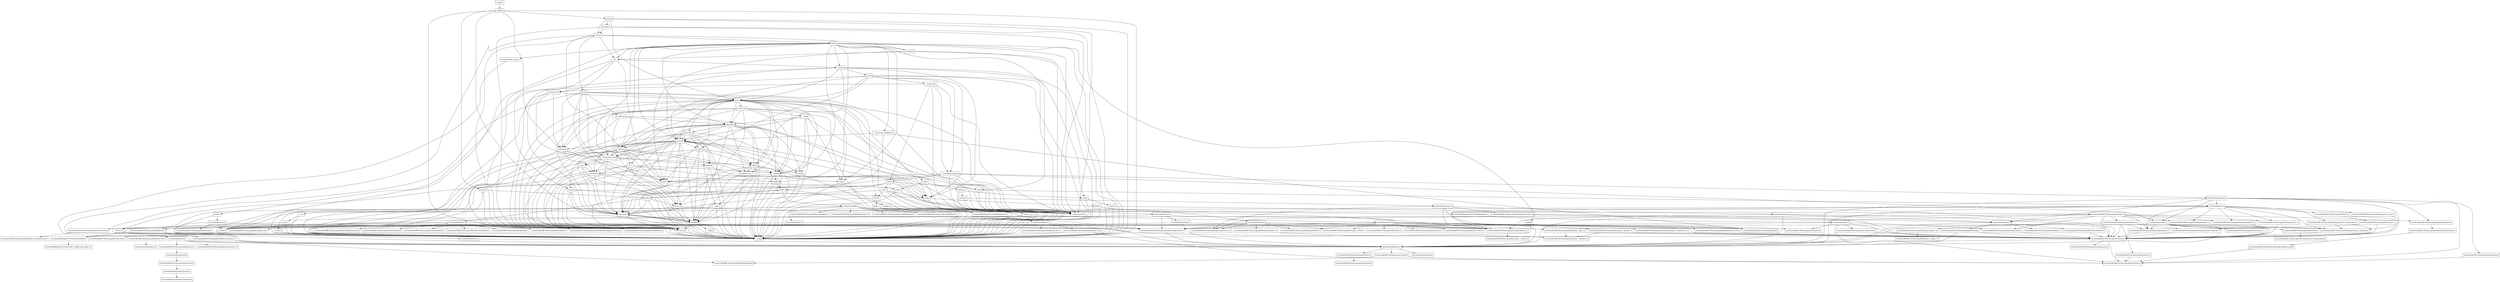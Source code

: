 digraph "dependencies" {
  header_0 [ shape="box", label="\<stdin\>" ];
  header_1 [ shape="box", label="complex" ];
  header_10 [ shape="box", label="/usr/include/pthread.h" ];
  header_100 [ shape="box", label="cstdio" ];
  header_101 [ shape="box", label="stdio.h" ];
  header_102 [ shape="box", label="/usr/include/stdio.h" ];
  header_103 [ shape="box", label="/usr/include/x86_64-linux-gnu/bits/types/__fpos_t.h" ];
  header_104 [ shape="box", label="/usr/include/x86_64-linux-gnu/bits/types/__fpos64_t.h" ];
  header_105 [ shape="box", label="/usr/include/x86_64-linux-gnu/bits/types/struct_FILE.h" ];
  header_106 [ shape="box", label="/usr/include/x86_64-linux-gnu/bits/types/cookie_io_functions_t.h" ];
  header_107 [ shape="box", label="/usr/include/x86_64-linux-gnu/bits/stdio_lim.h" ];
  header_108 [ shape="box", label="/usr/include/x86_64-linux-gnu/bits/sys_errlist.h" ];
  header_109 [ shape="box", label="/usr/include/x86_64-linux-gnu/bits/stdio.h" ];
  header_11 [ shape="box", label="type_traits" ];
  header_110 [ shape="box", label="memory" ];
  header_111 [ shape="box", label="typeinfo" ];
  header_112 [ shape="box", label="new" ];
  header_113 [ shape="box", label="iterator" ];
  header_114 [ shape="box", label="__functional_base" ];
  header_115 [ shape="box", label="tuple" ];
  header_116 [ shape="box", label="cassert" ];
  header_117 [ shape="box", label="/usr/include/assert.h" ];
  header_118 [ shape="box", label="atomic" ];
  header_119 [ shape="box", label="functional" ];
  header_12 [ shape="box", label="cstddef" ];
  header_120 [ shape="box", label="bit" ];
  header_121 [ shape="box", label="cwchar" ];
  header_122 [ shape="box", label="cwctype" ];
  header_123 [ shape="box", label="cctype" ];
  header_124 [ shape="box", label="ctype.h" ];
  header_125 [ shape="box", label="/usr/include/ctype.h" ];
  header_126 [ shape="box", label="wctype.h" ];
  header_127 [ shape="box", label="/usr/include/wctype.h" ];
  header_128 [ shape="box", label="/usr/include/x86_64-linux-gnu/bits/wctype-wchar.h" ];
  header_129 [ shape="box", label="mutex" ];
  header_13 [ shape="box", label="version" ];
  header_130 [ shape="box", label="__mutex_base" ];
  header_131 [ shape="box", label="chrono" ];
  header_132 [ shape="box", label="ctime" ];
  header_133 [ shape="box", label="/usr/include/time.h" ];
  header_134 [ shape="box", label="/usr/include/x86_64-linux-gnu/bits/time.h" ];
  header_135 [ shape="box", label="/usr/include/x86_64-linux-gnu/bits/timex.h" ];
  header_136 [ shape="box", label="/usr/include/x86_64-linux-gnu/bits/types/struct_tm.h" ];
  header_137 [ shape="box", label="/usr/include/x86_64-linux-gnu/bits/types/struct_itimerspec.h" ];
  header_138 [ shape="box", label="ratio" ];
  header_139 [ shape="box", label="climits" ];
  header_14 [ shape="box", label="/usr/local/lib/clang/10.0.0/include/stddef.h" ];
  header_140 [ shape="box", label="limits.h" ];
  header_141 [ shape="box", label="/usr/local/lib/clang/10.0.0/include/limits.h" ];
  header_142 [ shape="box", label="/usr/include/limits.h" ];
  header_143 [ shape="box", label="/usr/include/x86_64-linux-gnu/bits/posix1_lim.h" ];
  header_144 [ shape="box", label="/usr/include/x86_64-linux-gnu/bits/local_lim.h" ];
  header_145 [ shape="box", label="/usr/include/linux/limits.h" ];
  header_146 [ shape="box", label="/usr/include/x86_64-linux-gnu/bits/posix2_lim.h" ];
  header_147 [ shape="box", label="/usr/include/x86_64-linux-gnu/bits/xopen_lim.h" ];
  header_148 [ shape="box", label="/usr/include/x86_64-linux-gnu/bits/uio_lim.h" ];
  header_149 [ shape="box", label="system_error" ];
  header_15 [ shape="box", label="/usr/local/lib/clang/10.0.0/include/__stddef_max_align_t.h" ];
  header_150 [ shape="box", label="__errc" ];
  header_151 [ shape="box", label="cerrno" ];
  header_152 [ shape="box", label="errno.h" ];
  header_153 [ shape="box", label="/usr/include/errno.h" ];
  header_154 [ shape="box", label="/usr/include/x86_64-linux-gnu/bits/errno.h" ];
  header_155 [ shape="box", label="/usr/include/linux/errno.h" ];
  header_156 [ shape="box", label="/usr/include/x86_64-linux-gnu/asm/errno.h" ];
  header_157 [ shape="box", label="/usr/include/asm-generic/errno.h" ];
  header_158 [ shape="box", label="/usr/include/asm-generic/errno-base.h" ];
  header_159 [ shape="box", label="/usr/include/x86_64-linux-gnu/bits/types/error_t.h" ];
  header_16 [ shape="box", label="__nullptr" ];
  header_160 [ shape="box", label="__threading_support" ];
  header_161 [ shape="box", label="/usr/include/sched.h" ];
  header_162 [ shape="box", label="/usr/include/x86_64-linux-gnu/bits/sched.h" ];
  header_163 [ shape="box", label="/usr/include/x86_64-linux-gnu/bits/types/struct_sched_param.h" ];
  header_164 [ shape="box", label="/usr/include/x86_64-linux-gnu/bits/cpu-set.h" ];
  header_165 [ shape="box", label="/usr/include/x86_64-linux-gnu/bits/setjmp.h" ];
  header_166 [ shape="box", label="locale.h" ];
  header_167 [ shape="box", label="/usr/include/locale.h" ];
  header_168 [ shape="box", label="/usr/include/x86_64-linux-gnu/bits/locale.h" ];
  header_169 [ shape="box", label="streambuf" ];
  header_17 [ shape="box", label="stdexcept" ];
  header_170 [ shape="box", label="locale" ];
  header_171 [ shape="box", label="cstdarg" ];
  header_172 [ shape="box", label="/usr/include/nl_types.h" ];
  header_173 [ shape="box", label="__bsd_locale_fallbacks.h" ];
  header_174 [ shape="box", label="bitset" ];
  header_175 [ shape="box", label="__bit_reference" ];
  header_176 [ shape="box", label="istream" ];
  header_18 [ shape="box", label="exception" ];
  header_19 [ shape="box", label="cstdlib" ];
  header_2 [ shape="box", label="__config" ];
  header_20 [ shape="box", label="stdlib.h" ];
  header_21 [ shape="box", label="/usr/include/stdlib.h" ];
  header_22 [ shape="box", label="/usr/include/x86_64-linux-gnu/bits/libc-header-start.h" ];
  header_23 [ shape="box", label="stddef.h" ];
  header_24 [ shape="box", label="/usr/include/x86_64-linux-gnu/bits/waitflags.h" ];
  header_25 [ shape="box", label="/usr/include/x86_64-linux-gnu/bits/waitstatus.h" ];
  header_26 [ shape="box", label="/usr/include/x86_64-linux-gnu/bits/floatn.h" ];
  header_27 [ shape="box", label="/usr/include/x86_64-linux-gnu/bits/floatn-common.h" ];
  header_28 [ shape="box", label="/usr/include/x86_64-linux-gnu/bits/types/locale_t.h" ];
  header_29 [ shape="box", label="/usr/include/x86_64-linux-gnu/bits/types/__locale_t.h" ];
  header_3 [ shape="box", label="/usr/include/features.h" ];
  header_30 [ shape="box", label="/usr/include/x86_64-linux-gnu/sys/types.h" ];
  header_31 [ shape="box", label="/usr/include/x86_64-linux-gnu/bits/types.h" ];
  header_32 [ shape="box", label="/usr/include/x86_64-linux-gnu/bits/typesizes.h" ];
  header_33 [ shape="box", label="/usr/include/x86_64-linux-gnu/bits/types/clock_t.h" ];
  header_34 [ shape="box", label="/usr/include/x86_64-linux-gnu/bits/types/clockid_t.h" ];
  header_35 [ shape="box", label="/usr/include/x86_64-linux-gnu/bits/types/time_t.h" ];
  header_36 [ shape="box", label="/usr/include/x86_64-linux-gnu/bits/types/timer_t.h" ];
  header_37 [ shape="box", label="/usr/include/x86_64-linux-gnu/bits/stdint-intn.h" ];
  header_38 [ shape="box", label="/usr/include/endian.h" ];
  header_39 [ shape="box", label="/usr/include/x86_64-linux-gnu/bits/endian.h" ];
  header_4 [ shape="box", label="/usr/include/stdc-predef.h" ];
  header_40 [ shape="box", label="/usr/include/x86_64-linux-gnu/bits/byteswap.h" ];
  header_41 [ shape="box", label="/usr/include/x86_64-linux-gnu/bits/uintn-identity.h" ];
  header_42 [ shape="box", label="/usr/include/x86_64-linux-gnu/sys/select.h" ];
  header_43 [ shape="box", label="/usr/include/x86_64-linux-gnu/bits/select.h" ];
  header_44 [ shape="box", label="/usr/include/x86_64-linux-gnu/bits/types/sigset_t.h" ];
  header_45 [ shape="box", label="/usr/include/x86_64-linux-gnu/bits/types/__sigset_t.h" ];
  header_46 [ shape="box", label="/usr/include/x86_64-linux-gnu/bits/types/struct_timeval.h" ];
  header_47 [ shape="box", label="/usr/include/x86_64-linux-gnu/bits/types/struct_timespec.h" ];
  header_48 [ shape="box", label="/usr/include/x86_64-linux-gnu/bits/pthreadtypes.h" ];
  header_49 [ shape="box", label="/usr/include/x86_64-linux-gnu/bits/thread-shared-types.h" ];
  header_5 [ shape="box", label="/usr/include/x86_64-linux-gnu/sys/cdefs.h" ];
  header_50 [ shape="box", label="/usr/include/x86_64-linux-gnu/bits/pthreadtypes-arch.h" ];
  header_51 [ shape="box", label="/usr/include/alloca.h" ];
  header_52 [ shape="box", label="/usr/include/x86_64-linux-gnu/bits/stdlib-bsearch.h" ];
  header_53 [ shape="box", label="/usr/include/x86_64-linux-gnu/bits/stdlib-float.h" ];
  header_54 [ shape="box", label="math.h" ];
  header_55 [ shape="box", label="/usr/include/math.h" ];
  header_56 [ shape="box", label="/usr/include/x86_64-linux-gnu/bits/math-vector.h" ];
  header_57 [ shape="box", label="/usr/include/x86_64-linux-gnu/bits/libm-simd-decl-stubs.h" ];
  header_58 [ shape="box", label="/usr/include/x86_64-linux-gnu/bits/flt-eval-method.h" ];
  header_59 [ shape="box", label="/usr/include/x86_64-linux-gnu/bits/fp-logb.h" ];
  header_6 [ shape="box", label="/usr/include/x86_64-linux-gnu/bits/wordsize.h" ];
  header_60 [ shape="box", label="/usr/include/x86_64-linux-gnu/bits/fp-fast.h" ];
  header_61 [ shape="box", label="/usr/include/x86_64-linux-gnu/bits/mathcalls-helper-functions.h" ];
  header_62 [ shape="box", label="/usr/include/x86_64-linux-gnu/bits/mathcalls.h" ];
  header_63 [ shape="box", label="/usr/include/x86_64-linux-gnu/bits/mathcalls-narrow.h" ];
  header_64 [ shape="box", label="/usr/include/x86_64-linux-gnu/bits/iscanonical.h" ];
  header_65 [ shape="box", label="/usr/include/x86_64-linux-gnu/bits/mathinline.h" ];
  header_66 [ shape="box", label="limits" ];
  header_67 [ shape="box", label="__undef_macros" ];
  header_68 [ shape="box", label="iosfwd" ];
  header_69 [ shape="box", label="wchar.h" ];
  header_7 [ shape="box", label="/usr/include/x86_64-linux-gnu/bits/long-double.h" ];
  header_70 [ shape="box", label="/usr/include/wchar.h" ];
  header_71 [ shape="box", label="/usr/local/lib/clang/10.0.0/include/stdarg.h" ];
  header_72 [ shape="box", label="/usr/include/x86_64-linux-gnu/bits/wchar.h" ];
  header_73 [ shape="box", label="/usr/include/x86_64-linux-gnu/bits/types/wint_t.h" ];
  header_74 [ shape="box", label="/usr/include/x86_64-linux-gnu/bits/types/mbstate_t.h" ];
  header_75 [ shape="box", label="/usr/include/x86_64-linux-gnu/bits/types/__mbstate_t.h" ];
  header_76 [ shape="box", label="/usr/include/x86_64-linux-gnu/bits/types/__FILE.h" ];
  header_77 [ shape="box", label="/usr/include/x86_64-linux-gnu/bits/types/FILE.h" ];
  header_78 [ shape="box", label="cmath" ];
  header_79 [ shape="box", label="sstream" ];
  header_8 [ shape="box", label="/usr/include/x86_64-linux-gnu/gnu/stubs.h" ];
  header_80 [ shape="box", label="ostream" ];
  header_81 [ shape="box", label="ios" ];
  header_82 [ shape="box", label="__locale" ];
  header_83 [ shape="box", label="string" ];
  header_84 [ shape="box", label="string_view" ];
  header_85 [ shape="box", label="__string" ];
  header_86 [ shape="box", label="algorithm" ];
  header_87 [ shape="box", label="initializer_list" ];
  header_88 [ shape="box", label="cstring" ];
  header_89 [ shape="box", label="string.h" ];
  header_9 [ shape="box", label="/usr/include/x86_64-linux-gnu/gnu/stubs-64.h" ];
  header_90 [ shape="box", label="/usr/include/string.h" ];
  header_91 [ shape="box", label="/usr/include/strings.h" ];
  header_92 [ shape="box", label="utility" ];
  header_93 [ shape="box", label="__tuple" ];
  header_94 [ shape="box", label="cstdint" ];
  header_95 [ shape="box", label="stdint.h" ];
  header_96 [ shape="box", label="/usr/local/lib/clang/10.0.0/include/stdint.h" ];
  header_97 [ shape="box", label="/usr/include/stdint.h" ];
  header_98 [ shape="box", label="/usr/include/x86_64-linux-gnu/bits/stdint-uintn.h" ];
  header_99 [ shape="box", label="__debug" ];
  header_118 -> header_94;
  header_118 -> header_2;
  header_118 -> header_11;
  header_118 -> header_12;
  header_118 -> header_13;
  header_119 -> header_11;
  header_119 -> header_13;
  header_119 -> header_18;
  header_119 -> header_2;
  header_119 -> header_92;
  header_119 -> header_114;
  header_119 -> header_115;
  header_119 -> header_110;
  header_119 -> header_111;
  header_66 -> header_2;
  header_66 -> header_11;
  header_66 -> header_67;
  header_66 -> header_13;
  header_69 -> header_70;
  header_69 -> header_2;
  header_68 -> header_69;
  header_68 -> header_2;
  header_161 -> header_35;
  header_161 -> header_23;
  header_161 -> header_31;
  header_161 -> header_47;
  header_161 -> header_3;
  header_161 -> header_162;
  header_161 -> header_164;
  header_160 -> header_152;
  header_160 -> header_10;
  header_160 -> header_131;
  header_160 -> header_2;
  header_160 -> header_67;
  header_160 -> header_68;
  header_160 -> header_161;
  header_167 -> header_168;
  header_167 -> header_3;
  header_167 -> header_23;
  header_167 -> header_28;
  header_114 -> header_11;
  header_114 -> header_18;
  header_114 -> header_2;
  header_114 -> header_112;
  header_114 -> header_92;
  header_114 -> header_111;
  header_165 -> header_6;
  header_115 -> header_11;
  header_115 -> header_12;
  header_115 -> header_13;
  header_115 -> header_2;
  header_115 -> header_114;
  header_115 -> header_92;
  header_115 -> header_93;
  header_70 -> header_28;
  header_70 -> header_26;
  header_70 -> header_23;
  header_70 -> header_22;
  header_70 -> header_72;
  header_70 -> header_73;
  header_70 -> header_71;
  header_70 -> header_76;
  header_70 -> header_77;
  header_70 -> header_74;
  header_74 -> header_75;
  header_116 -> header_117;
  header_116 -> header_2;
  header_117 -> header_3;
  header_78 -> header_54;
  header_78 -> header_2;
  header_78 -> header_13;
  header_79 -> header_83;
  header_79 -> header_176;
  header_79 -> header_80;
  header_79 -> header_2;
  header_79 -> header_67;
  header_112 -> header_18;
  header_112 -> header_2;
  header_112 -> header_11;
  header_112 -> header_12;
  header_112 -> header_13;
  header_113 -> header_11;
  header_113 -> header_12;
  header_113 -> header_13;
  header_113 -> header_2;
  header_113 -> header_99;
  header_113 -> header_68;
  header_113 -> header_114;
  header_113 -> header_87;
  header_110 -> header_17;
  header_110 -> header_11;
  header_110 -> header_12;
  header_110 -> header_13;
  header_110 -> header_67;
  header_110 -> header_116;
  header_110 -> header_88;
  header_110 -> header_2;
  header_110 -> header_118;
  header_110 -> header_66;
  header_110 -> header_94;
  header_110 -> header_68;
  header_110 -> header_114;
  header_110 -> header_115;
  header_110 -> header_112;
  header_110 -> header_113;
  header_110 -> header_92;
  header_110 -> header_111;
  header_111 -> header_94;
  header_111 -> header_18;
  header_111 -> header_2;
  header_111 -> header_12;
  header_169 -> header_68;
  header_169 -> header_81;
  header_169 -> header_2;
  header_169 -> header_67;
  header_47 -> header_31;
  header_46 -> header_31;
  header_44 -> header_45;
  header_43 -> header_6;
  header_42 -> header_35;
  header_42 -> header_31;
  header_42 -> header_47;
  header_42 -> header_46;
  header_42 -> header_44;
  header_42 -> header_43;
  header_42 -> header_3;
  header_41 -> header_31;
  header_40 -> header_3;
  header_40 -> header_31;
  header_105 -> header_31;
  header_104 -> header_75;
  header_104 -> header_31;
  header_106 -> header_31;
  header_101 -> header_2;
  header_101 -> header_102;
  header_100 -> header_101;
  header_100 -> header_2;
  header_49 -> header_50;
  header_48 -> header_49;
  header_166 -> header_167;
  header_166 -> header_2;
  header_5 -> header_6;
  header_5 -> header_7;
  header_2 -> header_3;
  header_3 -> header_4;
  header_3 -> header_5;
  header_3 -> header_8;
  header_0 -> header_1;
  header_1 -> header_17;
  header_1 -> header_11;
  header_1 -> header_13;
  header_1 -> header_2;
  header_1 -> header_78;
  header_1 -> header_79;
  header_8 -> header_9;
  header_50 -> header_6;
  header_51 -> header_3;
  header_51 -> header_23;
  header_54 -> header_11;
  header_54 -> header_66;
  header_54 -> header_2;
  header_54 -> header_20;
  header_54 -> header_55;
  header_55 -> header_58;
  header_55 -> header_59;
  header_55 -> header_26;
  header_55 -> header_56;
  header_55 -> header_31;
  header_55 -> header_61;
  header_55 -> header_60;
  header_55 -> header_63;
  header_55 -> header_62;
  header_55 -> header_65;
  header_55 -> header_64;
  header_55 -> header_22;
  header_56 -> header_57;
  header_130 -> header_149;
  header_130 -> header_131;
  header_130 -> header_160;
  header_130 -> header_2;
  header_130 -> header_67;
  header_131 -> header_11;
  header_131 -> header_13;
  header_131 -> header_132;
  header_131 -> header_2;
  header_131 -> header_67;
  header_131 -> header_66;
  header_131 -> header_138;
  header_132 -> header_133;
  header_132 -> header_2;
  header_133 -> header_28;
  header_133 -> header_36;
  header_133 -> header_34;
  header_133 -> header_35;
  header_133 -> header_33;
  header_133 -> header_23;
  header_133 -> header_47;
  header_133 -> header_134;
  header_133 -> header_3;
  header_133 -> header_136;
  header_133 -> header_137;
  header_134 -> header_135;
  header_134 -> header_31;
  header_135 -> header_46;
  header_135 -> header_31;
  header_136 -> header_31;
  header_137 -> header_47;
  header_137 -> header_31;
  header_138 -> header_94;
  header_138 -> header_139;
  header_138 -> header_2;
  header_138 -> header_11;
  header_138 -> header_67;
  header_139 -> header_140;
  header_139 -> header_2;
  header_28 -> header_29;
  header_27 -> header_7;
  header_27 -> header_3;
  header_26 -> header_27;
  header_26 -> header_3;
  header_21 -> header_53;
  header_21 -> header_28;
  header_21 -> header_25;
  header_21 -> header_24;
  header_21 -> header_52;
  header_21 -> header_26;
  header_21 -> header_23;
  header_21 -> header_22;
  header_21 -> header_30;
  header_21 -> header_51;
  header_20 -> header_21;
  header_20 -> header_2;
  header_20 -> header_54;
  header_23 -> header_14;
  header_22 -> header_3;
  header_127 -> header_73;
  header_127 -> header_128;
  header_127 -> header_28;
  header_127 -> header_3;
  header_127 -> header_31;
  header_126 -> header_127;
  header_126 -> header_2;
  header_125 -> header_28;
  header_125 -> header_3;
  header_125 -> header_38;
  header_125 -> header_31;
  header_124 -> header_125;
  header_124 -> header_2;
  header_123 -> header_124;
  header_123 -> header_2;
  header_122 -> header_123;
  header_122 -> header_2;
  header_122 -> header_126;
  header_121 -> header_69;
  header_121 -> header_2;
  header_121 -> header_122;
  header_120 -> header_11;
  header_120 -> header_13;
  header_120 -> header_2;
  header_120 -> header_99;
  header_120 -> header_67;
  header_120 -> header_66;
  header_129 -> header_160;
  header_129 -> header_13;
  header_129 -> header_130;
  header_129 -> header_2;
  header_129 -> header_67;
  header_129 -> header_119;
  header_129 -> header_94;
  header_129 -> header_115;
  header_129 -> header_110;
  header_128 -> header_73;
  header_128 -> header_38;
  header_128 -> header_31;
  header_38 -> header_40;
  header_38 -> header_3;
  header_38 -> header_41;
  header_38 -> header_39;
  header_36 -> header_31;
  header_37 -> header_31;
  header_34 -> header_31;
  header_35 -> header_31;
  header_33 -> header_31;
  header_30 -> header_38;
  header_30 -> header_36;
  header_30 -> header_37;
  header_30 -> header_34;
  header_30 -> header_35;
  header_30 -> header_33;
  header_30 -> header_23;
  header_30 -> header_31;
  header_30 -> header_3;
  header_30 -> header_48;
  header_30 -> header_42;
  header_31 -> header_6;
  header_31 -> header_32;
  header_31 -> header_3;
  header_152 -> header_153;
  header_152 -> header_2;
  header_153 -> header_159;
  header_153 -> header_3;
  header_153 -> header_154;
  header_150 -> header_151;
  header_150 -> header_2;
  header_151 -> header_152;
  header_151 -> header_2;
  header_156 -> header_157;
  header_157 -> header_158;
  header_154 -> header_155;
  header_155 -> header_156;
  header_89 -> header_90;
  header_89 -> header_2;
  header_88 -> header_89;
  header_88 -> header_2;
  header_83 -> header_17;
  header_83 -> header_11;
  header_83 -> header_13;
  header_83 -> header_87;
  header_83 -> header_99;
  header_83 -> header_67;
  header_83 -> header_86;
  header_83 -> header_88;
  header_83 -> header_2;
  header_83 -> header_92;
  header_83 -> header_121;
  header_83 -> header_94;
  header_83 -> header_68;
  header_83 -> header_114;
  header_83 -> header_110;
  header_83 -> header_100;
  header_83 -> header_113;
  header_83 -> header_84;
  header_82 -> header_94;
  header_82 -> header_2;
  header_82 -> header_92;
  header_82 -> header_83;
  header_82 -> header_123;
  header_82 -> header_110;
  header_82 -> header_166;
  header_82 -> header_129;
  header_81 -> header_149;
  header_81 -> header_68;
  header_81 -> header_2;
  header_81 -> header_118;
  header_81 -> header_82;
  header_80 -> header_174;
  header_80 -> header_170;
  header_80 -> header_13;
  header_80 -> header_169;
  header_80 -> header_2;
  header_80 -> header_81;
  header_80 -> header_113;
  header_87 -> header_2;
  header_87 -> header_12;
  header_86 -> header_11;
  header_86 -> header_12;
  header_86 -> header_13;
  header_86 -> header_120;
  header_86 -> header_88;
  header_86 -> header_2;
  header_86 -> header_92;
  header_86 -> header_67;
  header_86 -> header_119;
  header_86 -> header_87;
  header_86 -> header_113;
  header_86 -> header_110;
  header_86 -> header_99;
  header_85 -> header_100;
  header_85 -> header_2;
  header_85 -> header_99;
  header_85 -> header_67;
  header_85 -> header_86;
  header_85 -> header_110;
  header_84 -> header_17;
  header_84 -> header_13;
  header_84 -> header_113;
  header_84 -> header_2;
  header_84 -> header_99;
  header_84 -> header_67;
  header_84 -> header_66;
  header_84 -> header_86;
  header_84 -> header_85;
  header_141 -> header_142;
  header_140 -> header_141;
  header_140 -> header_2;
  header_143 -> header_6;
  header_143 -> header_144;
  header_142 -> header_143;
  header_142 -> header_146;
  header_142 -> header_147;
  header_142 -> header_22;
  header_144 -> header_145;
  header_147 -> header_148;
  header_149 -> header_83;
  header_149 -> header_150;
  header_149 -> header_17;
  header_149 -> header_114;
  header_149 -> header_11;
  header_103 -> header_75;
  header_103 -> header_31;
  header_102 -> header_109;
  header_102 -> header_106;
  header_102 -> header_23;
  header_102 -> header_31;
  header_102 -> header_71;
  header_102 -> header_76;
  header_102 -> header_77;
  header_102 -> header_105;
  header_102 -> header_104;
  header_102 -> header_107;
  header_102 -> header_22;
  header_102 -> header_103;
  header_102 -> header_108;
  header_14 -> header_15;
  header_16 -> header_2;
  header_17 -> header_18;
  header_17 -> header_2;
  header_17 -> header_68;
  header_10 -> header_47;
  header_10 -> header_38;
  header_10 -> header_6;
  header_10 -> header_133;
  header_10 -> header_3;
  header_10 -> header_161;
  header_10 -> header_165;
  header_10 -> header_48;
  header_11 -> header_2;
  header_11 -> header_12;
  header_11 -> header_13;
  header_12 -> header_14;
  header_12 -> header_16;
  header_12 -> header_2;
  header_12 -> header_11;
  header_12 -> header_13;
  header_13 -> header_2;
  header_18 -> header_13;
  header_18 -> header_2;
  header_18 -> header_19;
  header_18 -> header_12;
  header_18 -> header_11;
  header_19 -> header_2;
  header_19 -> header_20;
  header_98 -> header_31;
  header_99 -> header_68;
  header_99 -> header_2;
  header_99 -> header_19;
  header_99 -> header_12;
  header_99 -> header_100;
  header_94 -> header_95;
  header_94 -> header_2;
  header_95 -> header_96;
  header_95 -> header_2;
  header_96 -> header_97;
  header_97 -> header_6;
  header_97 -> header_37;
  header_97 -> header_31;
  header_97 -> header_72;
  header_97 -> header_98;
  header_97 -> header_22;
  header_90 -> header_91;
  header_90 -> header_28;
  header_90 -> header_23;
  header_90 -> header_22;
  header_91 -> header_3;
  header_91 -> header_23;
  header_91 -> header_28;
  header_92 -> header_11;
  header_92 -> header_12;
  header_92 -> header_13;
  header_92 -> header_88;
  header_92 -> header_2;
  header_92 -> header_99;
  header_92 -> header_94;
  header_92 -> header_87;
  header_92 -> header_93;
  header_93 -> header_2;
  header_93 -> header_11;
  header_93 -> header_12;
  header_174 -> header_175;
  header_174 -> header_17;
  header_174 -> header_12;
  header_174 -> header_2;
  header_174 -> header_67;
  header_174 -> header_68;
  header_174 -> header_83;
  header_174 -> header_139;
  header_174 -> header_114;
  header_175 -> header_2;
  header_175 -> header_86;
  header_175 -> header_67;
  header_175 -> header_120;
  header_176 -> header_80;
  header_176 -> header_2;
  header_176 -> header_67;
  header_176 -> header_13;
  header_170 -> header_171;
  header_170 -> header_172;
  header_170 -> header_13;
  header_170 -> header_173;
  header_170 -> header_19;
  header_170 -> header_113;
  header_170 -> header_100;
  header_170 -> header_169;
  header_170 -> header_2;
  header_170 -> header_99;
  header_170 -> header_67;
  header_170 -> header_66;
  header_170 -> header_132;
  header_170 -> header_82;
  header_170 -> header_81;
  header_170 -> header_86;
  header_170 -> header_110;
  header_171 -> header_71;
  header_171 -> header_2;
  header_172 -> header_3;
  header_173 -> header_71;
  header_173 -> header_20;
  header_173 -> header_110;
  header_162 -> header_163;
}